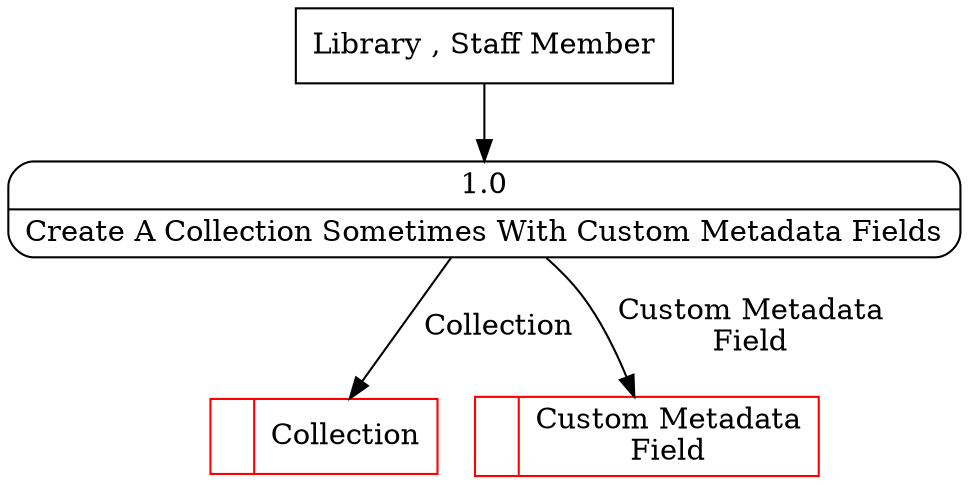 digraph dfd2{ 
node[shape=record]
200 [label="<f0>  |<f1> Collection " color=red];
201 [label="<f0>  |<f1> Custom Metadata\nField " color=red];
202 [label="Library , Staff Member" shape=box];
203 [label="{<f0> 1.0|<f1> Create A Collection Sometimes With Custom Metadata Fields }" shape=Mrecord];
202 -> 203
203 -> 200 [label="Collection"]
203 -> 201 [label="Custom Metadata\nField"]
}